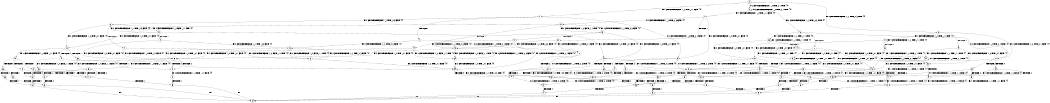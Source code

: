 digraph BCG {
size = "7, 10.5";
center = TRUE;
node [shape = circle];
0 [peripheries = 2];
0 -> 1 [label = "EX !1 !ATOMIC_EXCH_BRANCH (1, +1, TRUE, +1, 1, FALSE) !{0}"];
0 -> 2 [label = "EX !2 !ATOMIC_EXCH_BRANCH (1, +0, TRUE, +0, 1, TRUE) !{0}"];
0 -> 3 [label = "EX !0 !ATOMIC_EXCH_BRANCH (1, +1, TRUE, +0, 3, TRUE) !{0}"];
1 -> 4 [label = "TERMINATE !1"];
1 -> 5 [label = "EX !2 !ATOMIC_EXCH_BRANCH (1, +0, TRUE, +0, 1, FALSE) !{0}"];
1 -> 6 [label = "EX !0 !ATOMIC_EXCH_BRANCH (1, +1, TRUE, +0, 3, FALSE) !{0}"];
2 -> 7 [label = "EX !1 !ATOMIC_EXCH_BRANCH (1, +1, TRUE, +1, 1, FALSE) !{0}"];
2 -> 8 [label = "EX !0 !ATOMIC_EXCH_BRANCH (1, +1, TRUE, +0, 3, TRUE) !{0}"];
2 -> 2 [label = "EX !2 !ATOMIC_EXCH_BRANCH (1, +0, TRUE, +0, 1, TRUE) !{0}"];
3 -> 9 [label = "TERMINATE !0"];
3 -> 10 [label = "EX !1 !ATOMIC_EXCH_BRANCH (1, +1, TRUE, +1, 1, TRUE) !{0}"];
3 -> 11 [label = "EX !2 !ATOMIC_EXCH_BRANCH (1, +0, TRUE, +0, 1, FALSE) !{0}"];
4 -> 12 [label = "EX !2 !ATOMIC_EXCH_BRANCH (1, +0, TRUE, +0, 1, FALSE) !{0}"];
4 -> 13 [label = "EX !0 !ATOMIC_EXCH_BRANCH (1, +1, TRUE, +0, 3, FALSE) !{0}"];
5 -> 14 [label = "TERMINATE !1"];
5 -> 15 [label = "TERMINATE !2"];
5 -> 16 [label = "EX !0 !ATOMIC_EXCH_BRANCH (1, +1, TRUE, +0, 3, TRUE) !{0}"];
6 -> 17 [label = "TERMINATE !1"];
6 -> 18 [label = "EX !2 !ATOMIC_EXCH_BRANCH (1, +0, TRUE, +0, 1, FALSE) !{0}"];
6 -> 19 [label = "EX !0 !ATOMIC_EXCH_BRANCH (1, +0, FALSE, +1, 1, TRUE) !{0}"];
7 -> 20 [label = "TERMINATE !1"];
7 -> 21 [label = "EX !0 !ATOMIC_EXCH_BRANCH (1, +1, TRUE, +0, 3, FALSE) !{0}"];
7 -> 5 [label = "EX !2 !ATOMIC_EXCH_BRANCH (1, +0, TRUE, +0, 1, FALSE) !{0}"];
8 -> 22 [label = "TERMINATE !0"];
8 -> 23 [label = "EX !1 !ATOMIC_EXCH_BRANCH (1, +1, TRUE, +1, 1, TRUE) !{0}"];
8 -> 11 [label = "EX !2 !ATOMIC_EXCH_BRANCH (1, +0, TRUE, +0, 1, FALSE) !{0}"];
9 -> 24 [label = "EX !1 !ATOMIC_EXCH_BRANCH (1, +1, TRUE, +1, 1, TRUE) !{1}"];
9 -> 25 [label = "EX !2 !ATOMIC_EXCH_BRANCH (1, +0, TRUE, +0, 1, FALSE) !{1}"];
10 -> 26 [label = "TERMINATE !0"];
10 -> 27 [label = "EX !2 !ATOMIC_EXCH_BRANCH (1, +0, TRUE, +0, 1, FALSE) !{0}"];
10 -> 10 [label = "EX !1 !ATOMIC_EXCH_BRANCH (1, +1, TRUE, +1, 1, TRUE) !{0}"];
11 -> 28 [label = "TERMINATE !2"];
11 -> 29 [label = "TERMINATE !0"];
11 -> 16 [label = "EX !1 !ATOMIC_EXCH_BRANCH (1, +1, TRUE, +1, 1, FALSE) !{0}"];
12 -> 30 [label = "TERMINATE !2"];
12 -> 31 [label = "EX !0 !ATOMIC_EXCH_BRANCH (1, +1, TRUE, +0, 3, TRUE) !{0}"];
13 -> 32 [label = "EX !2 !ATOMIC_EXCH_BRANCH (1, +0, TRUE, +0, 1, FALSE) !{0}"];
13 -> 33 [label = "EX !0 !ATOMIC_EXCH_BRANCH (1, +0, FALSE, +1, 1, TRUE) !{0}"];
14 -> 30 [label = "TERMINATE !2"];
14 -> 31 [label = "EX !0 !ATOMIC_EXCH_BRANCH (1, +1, TRUE, +0, 3, TRUE) !{0}"];
15 -> 30 [label = "TERMINATE !1"];
15 -> 34 [label = "EX !0 !ATOMIC_EXCH_BRANCH (1, +1, TRUE, +0, 3, TRUE) !{0}"];
16 -> 35 [label = "TERMINATE !1"];
16 -> 36 [label = "TERMINATE !2"];
16 -> 37 [label = "TERMINATE !0"];
17 -> 32 [label = "EX !2 !ATOMIC_EXCH_BRANCH (1, +0, TRUE, +0, 1, FALSE) !{0}"];
17 -> 33 [label = "EX !0 !ATOMIC_EXCH_BRANCH (1, +0, FALSE, +1, 1, TRUE) !{0}"];
18 -> 38 [label = "TERMINATE !1"];
18 -> 39 [label = "TERMINATE !2"];
18 -> 40 [label = "EX !0 !ATOMIC_EXCH_BRANCH (1, +0, FALSE, +1, 1, FALSE) !{0}"];
19 -> 41 [label = "TERMINATE !1"];
19 -> 42 [label = "EX !2 !ATOMIC_EXCH_BRANCH (1, +0, TRUE, +0, 1, FALSE) !{0}"];
19 -> 6 [label = "EX !0 !ATOMIC_EXCH_BRANCH (1, +1, TRUE, +0, 3, FALSE) !{0}"];
20 -> 43 [label = "EX !0 !ATOMIC_EXCH_BRANCH (1, +1, TRUE, +0, 3, FALSE) !{0}"];
20 -> 12 [label = "EX !2 !ATOMIC_EXCH_BRANCH (1, +0, TRUE, +0, 1, FALSE) !{0}"];
21 -> 44 [label = "TERMINATE !1"];
21 -> 18 [label = "EX !2 !ATOMIC_EXCH_BRANCH (1, +0, TRUE, +0, 1, FALSE) !{0}"];
21 -> 45 [label = "EX !0 !ATOMIC_EXCH_BRANCH (1, +0, FALSE, +1, 1, TRUE) !{0}"];
22 -> 46 [label = "EX !1 !ATOMIC_EXCH_BRANCH (1, +1, TRUE, +1, 1, TRUE) !{1}"];
22 -> 25 [label = "EX !2 !ATOMIC_EXCH_BRANCH (1, +0, TRUE, +0, 1, FALSE) !{1}"];
23 -> 47 [label = "TERMINATE !0"];
23 -> 27 [label = "EX !2 !ATOMIC_EXCH_BRANCH (1, +0, TRUE, +0, 1, FALSE) !{0}"];
23 -> 23 [label = "EX !1 !ATOMIC_EXCH_BRANCH (1, +1, TRUE, +1, 1, TRUE) !{0}"];
24 -> 48 [label = "EX !2 !ATOMIC_EXCH_BRANCH (1, +0, TRUE, +0, 1, FALSE) !{1}"];
24 -> 24 [label = "EX !1 !ATOMIC_EXCH_BRANCH (1, +1, TRUE, +1, 1, TRUE) !{1}"];
25 -> 49 [label = "TERMINATE !2"];
25 -> 50 [label = "EX !1 !ATOMIC_EXCH_BRANCH (1, +1, TRUE, +1, 1, FALSE) !{1}"];
26 -> 48 [label = "EX !2 !ATOMIC_EXCH_BRANCH (1, +0, TRUE, +0, 1, FALSE) !{1}"];
26 -> 24 [label = "EX !1 !ATOMIC_EXCH_BRANCH (1, +1, TRUE, +1, 1, TRUE) !{1}"];
27 -> 51 [label = "TERMINATE !2"];
27 -> 52 [label = "TERMINATE !0"];
27 -> 16 [label = "EX !1 !ATOMIC_EXCH_BRANCH (1, +1, TRUE, +1, 1, FALSE) !{0}"];
28 -> 53 [label = "TERMINATE !0"];
28 -> 34 [label = "EX !1 !ATOMIC_EXCH_BRANCH (1, +1, TRUE, +1, 1, FALSE) !{0}"];
29 -> 49 [label = "TERMINATE !2"];
29 -> 50 [label = "EX !1 !ATOMIC_EXCH_BRANCH (1, +1, TRUE, +1, 1, FALSE) !{1}"];
30 -> 54 [label = "EX !0 !ATOMIC_EXCH_BRANCH (1, +1, TRUE, +0, 3, TRUE) !{0}"];
31 -> 55 [label = "TERMINATE !2"];
31 -> 56 [label = "TERMINATE !0"];
32 -> 57 [label = "TERMINATE !2"];
32 -> 58 [label = "EX !0 !ATOMIC_EXCH_BRANCH (1, +0, FALSE, +1, 1, FALSE) !{0}"];
33 -> 59 [label = "EX !2 !ATOMIC_EXCH_BRANCH (1, +0, TRUE, +0, 1, FALSE) !{0}"];
33 -> 13 [label = "EX !0 !ATOMIC_EXCH_BRANCH (1, +1, TRUE, +0, 3, FALSE) !{0}"];
34 -> 55 [label = "TERMINATE !1"];
34 -> 60 [label = "TERMINATE !0"];
35 -> 55 [label = "TERMINATE !2"];
35 -> 56 [label = "TERMINATE !0"];
36 -> 55 [label = "TERMINATE !1"];
36 -> 60 [label = "TERMINATE !0"];
37 -> 61 [label = "TERMINATE !1"];
37 -> 62 [label = "TERMINATE !2"];
38 -> 57 [label = "TERMINATE !2"];
38 -> 58 [label = "EX !0 !ATOMIC_EXCH_BRANCH (1, +0, FALSE, +1, 1, FALSE) !{0}"];
39 -> 57 [label = "TERMINATE !1"];
39 -> 63 [label = "EX !0 !ATOMIC_EXCH_BRANCH (1, +0, FALSE, +1, 1, FALSE) !{0}"];
40 -> 64 [label = "TERMINATE !1"];
40 -> 65 [label = "TERMINATE !2"];
40 -> 66 [label = "TERMINATE !0"];
41 -> 59 [label = "EX !2 !ATOMIC_EXCH_BRANCH (1, +0, TRUE, +0, 1, FALSE) !{0}"];
41 -> 13 [label = "EX !0 !ATOMIC_EXCH_BRANCH (1, +1, TRUE, +0, 3, FALSE) !{0}"];
42 -> 67 [label = "TERMINATE !1"];
42 -> 68 [label = "TERMINATE !2"];
42 -> 16 [label = "EX !0 !ATOMIC_EXCH_BRANCH (1, +1, TRUE, +0, 3, TRUE) !{0}"];
43 -> 32 [label = "EX !2 !ATOMIC_EXCH_BRANCH (1, +0, TRUE, +0, 1, FALSE) !{0}"];
43 -> 69 [label = "EX !0 !ATOMIC_EXCH_BRANCH (1, +0, FALSE, +1, 1, TRUE) !{0}"];
44 -> 32 [label = "EX !2 !ATOMIC_EXCH_BRANCH (1, +0, TRUE, +0, 1, FALSE) !{0}"];
44 -> 69 [label = "EX !0 !ATOMIC_EXCH_BRANCH (1, +0, FALSE, +1, 1, TRUE) !{0}"];
45 -> 70 [label = "TERMINATE !1"];
45 -> 42 [label = "EX !2 !ATOMIC_EXCH_BRANCH (1, +0, TRUE, +0, 1, FALSE) !{0}"];
45 -> 21 [label = "EX !0 !ATOMIC_EXCH_BRANCH (1, +1, TRUE, +0, 3, FALSE) !{0}"];
46 -> 48 [label = "EX !2 !ATOMIC_EXCH_BRANCH (1, +0, TRUE, +0, 1, FALSE) !{1}"];
46 -> 46 [label = "EX !1 !ATOMIC_EXCH_BRANCH (1, +1, TRUE, +1, 1, TRUE) !{1}"];
47 -> 48 [label = "EX !2 !ATOMIC_EXCH_BRANCH (1, +0, TRUE, +0, 1, FALSE) !{1}"];
47 -> 46 [label = "EX !1 !ATOMIC_EXCH_BRANCH (1, +1, TRUE, +1, 1, TRUE) !{1}"];
48 -> 71 [label = "TERMINATE !2"];
48 -> 50 [label = "EX !1 !ATOMIC_EXCH_BRANCH (1, +1, TRUE, +1, 1, FALSE) !{1}"];
49 -> 72 [label = "EX !1 !ATOMIC_EXCH_BRANCH (1, +1, TRUE, +1, 1, FALSE) !{1}"];
50 -> 61 [label = "TERMINATE !1"];
50 -> 62 [label = "TERMINATE !2"];
51 -> 73 [label = "TERMINATE !0"];
51 -> 34 [label = "EX !1 !ATOMIC_EXCH_BRANCH (1, +1, TRUE, +1, 1, FALSE) !{0}"];
52 -> 71 [label = "TERMINATE !2"];
52 -> 50 [label = "EX !1 !ATOMIC_EXCH_BRANCH (1, +1, TRUE, +1, 1, FALSE) !{1}"];
53 -> 72 [label = "EX !1 !ATOMIC_EXCH_BRANCH (1, +1, TRUE, +1, 1, FALSE) !{1}"];
54 -> 74 [label = "TERMINATE !0"];
55 -> 74 [label = "TERMINATE !0"];
56 -> 75 [label = "TERMINATE !2"];
57 -> 76 [label = "EX !0 !ATOMIC_EXCH_BRANCH (1, +0, FALSE, +1, 1, FALSE) !{0}"];
58 -> 77 [label = "TERMINATE !2"];
58 -> 78 [label = "TERMINATE !0"];
59 -> 79 [label = "TERMINATE !2"];
59 -> 31 [label = "EX !0 !ATOMIC_EXCH_BRANCH (1, +1, TRUE, +0, 3, TRUE) !{0}"];
60 -> 80 [label = "TERMINATE !1"];
61 -> 75 [label = "TERMINATE !2"];
62 -> 80 [label = "TERMINATE !1"];
63 -> 77 [label = "TERMINATE !1"];
63 -> 81 [label = "TERMINATE !0"];
64 -> 77 [label = "TERMINATE !2"];
64 -> 78 [label = "TERMINATE !0"];
65 -> 77 [label = "TERMINATE !1"];
65 -> 81 [label = "TERMINATE !0"];
66 -> 82 [label = "TERMINATE !1"];
66 -> 83 [label = "TERMINATE !2"];
67 -> 79 [label = "TERMINATE !2"];
67 -> 31 [label = "EX !0 !ATOMIC_EXCH_BRANCH (1, +1, TRUE, +0, 3, TRUE) !{0}"];
68 -> 79 [label = "TERMINATE !1"];
68 -> 34 [label = "EX !0 !ATOMIC_EXCH_BRANCH (1, +1, TRUE, +0, 3, TRUE) !{0}"];
69 -> 59 [label = "EX !2 !ATOMIC_EXCH_BRANCH (1, +0, TRUE, +0, 1, FALSE) !{0}"];
69 -> 43 [label = "EX !0 !ATOMIC_EXCH_BRANCH (1, +1, TRUE, +0, 3, FALSE) !{0}"];
70 -> 59 [label = "EX !2 !ATOMIC_EXCH_BRANCH (1, +0, TRUE, +0, 1, FALSE) !{0}"];
70 -> 43 [label = "EX !0 !ATOMIC_EXCH_BRANCH (1, +1, TRUE, +0, 3, FALSE) !{0}"];
71 -> 72 [label = "EX !1 !ATOMIC_EXCH_BRANCH (1, +1, TRUE, +1, 1, FALSE) !{1}"];
72 -> 80 [label = "TERMINATE !1"];
73 -> 72 [label = "EX !1 !ATOMIC_EXCH_BRANCH (1, +1, TRUE, +1, 1, FALSE) !{1}"];
74 -> 84 [label = "exit"];
75 -> 84 [label = "exit"];
76 -> 85 [label = "TERMINATE !0"];
77 -> 85 [label = "TERMINATE !0"];
78 -> 86 [label = "TERMINATE !2"];
79 -> 54 [label = "EX !0 !ATOMIC_EXCH_BRANCH (1, +1, TRUE, +0, 3, TRUE) !{0}"];
80 -> 84 [label = "exit"];
81 -> 87 [label = "TERMINATE !1"];
82 -> 86 [label = "TERMINATE !2"];
83 -> 87 [label = "TERMINATE !1"];
85 -> 84 [label = "exit"];
86 -> 84 [label = "exit"];
87 -> 84 [label = "exit"];
}
